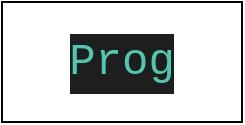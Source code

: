 <mxfile>
    <diagram id="q8QkV8pRrcD_7iSNRWk4" name="第 1 页">
        <mxGraphModel dx="972" dy="391" grid="1" gridSize="10" guides="1" tooltips="1" connect="1" arrows="1" fold="1" page="1" pageScale="1" pageWidth="827" pageHeight="1169" math="0" shadow="0">
            <root>
                <mxCell id="0"/>
                <mxCell id="1" parent="0"/>
                <mxCell id="2" value="&lt;div style=&quot;color: rgb(212, 212, 212); background-color: rgb(30, 30, 30); font-family: Consolas, &amp;quot;Courier New&amp;quot;, monospace; font-size: 22px; line-height: 30px;&quot;&gt;&lt;span style=&quot;color: #4ec9b0;&quot;&gt;Prog&lt;/span&gt;&lt;/div&gt;" style="rounded=0;whiteSpace=wrap;html=1;" vertex="1" parent="1">
                    <mxGeometry x="300" y="40" width="120" height="60" as="geometry"/>
                </mxCell>
            </root>
        </mxGraphModel>
    </diagram>
</mxfile>